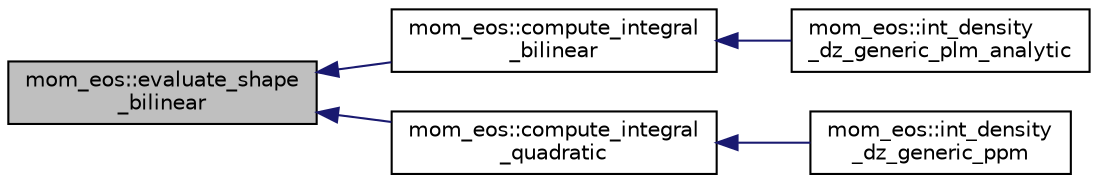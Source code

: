digraph "mom_eos::evaluate_shape_bilinear"
{
 // INTERACTIVE_SVG=YES
  edge [fontname="Helvetica",fontsize="10",labelfontname="Helvetica",labelfontsize="10"];
  node [fontname="Helvetica",fontsize="10",shape=record];
  rankdir="LR";
  Node116 [label="mom_eos::evaluate_shape\l_bilinear",height=0.2,width=0.4,color="black", fillcolor="grey75", style="filled", fontcolor="black"];
  Node116 -> Node117 [dir="back",color="midnightblue",fontsize="10",style="solid",fontname="Helvetica"];
  Node117 [label="mom_eos::compute_integral\l_bilinear",height=0.2,width=0.4,color="black", fillcolor="white", style="filled",URL="$namespacemom__eos.html#ace0d2cee7ffdada464ea5b38cbb93b07"];
  Node117 -> Node118 [dir="back",color="midnightblue",fontsize="10",style="solid",fontname="Helvetica"];
  Node118 [label="mom_eos::int_density\l_dz_generic_plm_analytic",height=0.2,width=0.4,color="black", fillcolor="white", style="filled",URL="$namespacemom__eos.html#aa2cc9a8923cc32bc150579b09cc16753"];
  Node116 -> Node119 [dir="back",color="midnightblue",fontsize="10",style="solid",fontname="Helvetica"];
  Node119 [label="mom_eos::compute_integral\l_quadratic",height=0.2,width=0.4,color="black", fillcolor="white", style="filled",URL="$namespacemom__eos.html#ab9ad774110cfa4cb44666592ddcf689c"];
  Node119 -> Node120 [dir="back",color="midnightblue",fontsize="10",style="solid",fontname="Helvetica"];
  Node120 [label="mom_eos::int_density\l_dz_generic_ppm",height=0.2,width=0.4,color="black", fillcolor="white", style="filled",URL="$namespacemom__eos.html#a594df0f0a5756c77a5c7e5a5c2e36a20"];
}
